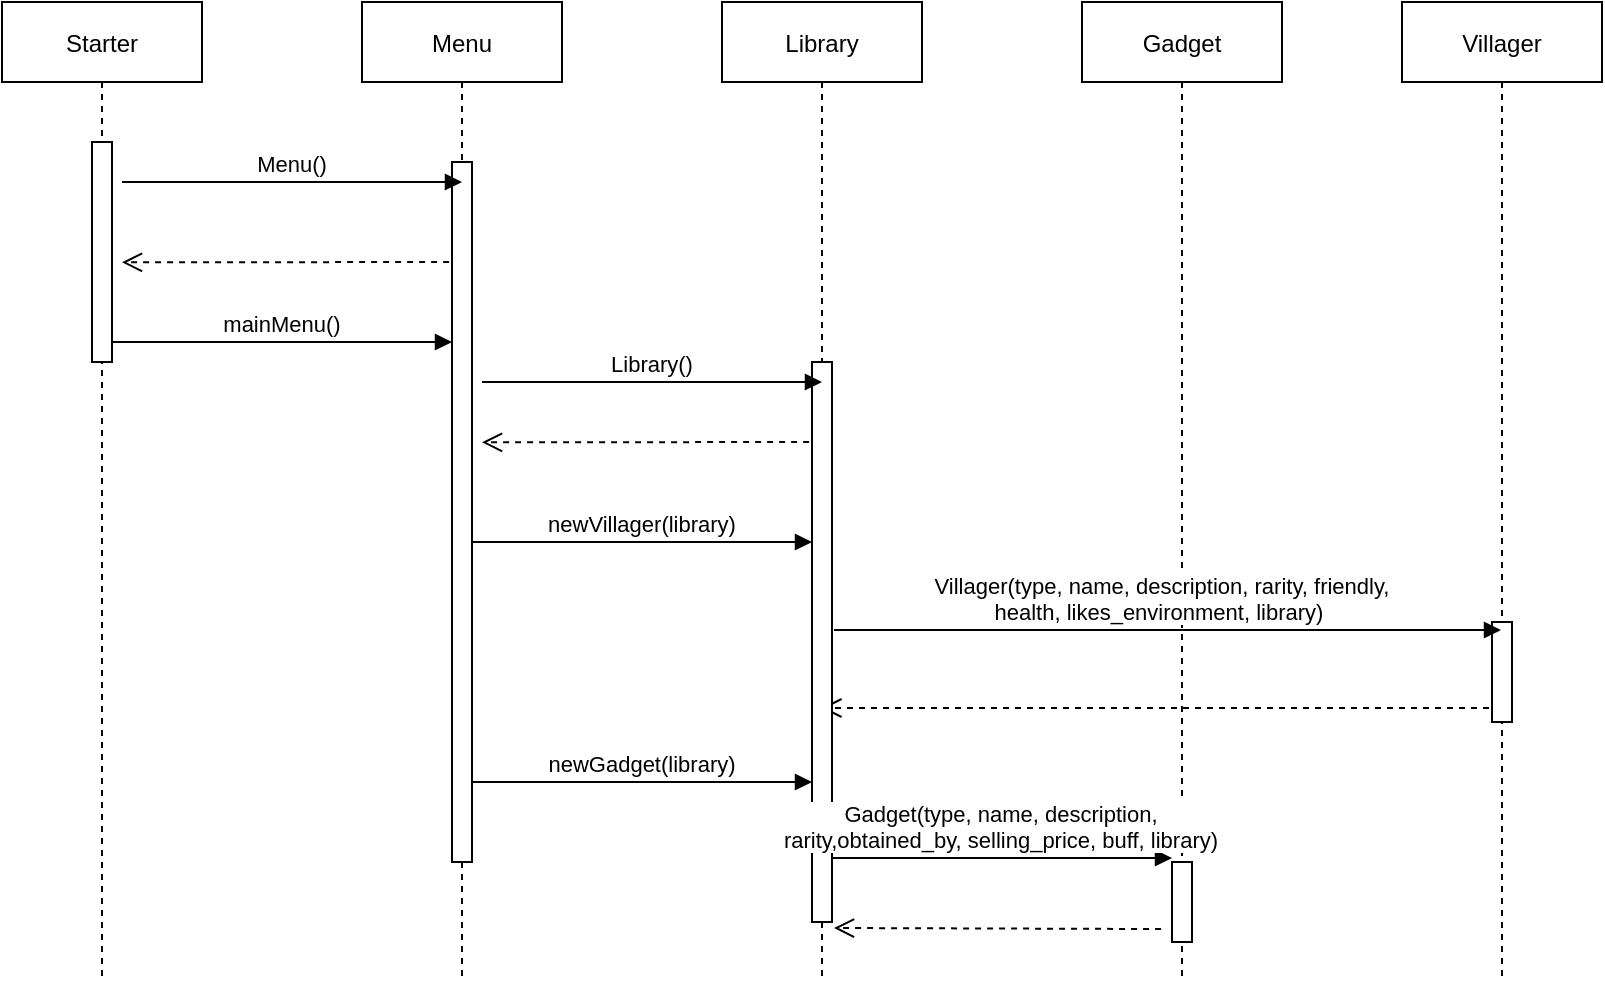 <mxfile version="20.8.5" type="device"><diagram id="kgpKYQtTHZ0yAKxKKP6v" name="Page-1"><mxGraphModel dx="1323" dy="673" grid="1" gridSize="10" guides="1" tooltips="1" connect="1" arrows="1" fold="1" page="1" pageScale="1" pageWidth="850" pageHeight="1100" math="0" shadow="0"><root><mxCell id="0"/><mxCell id="1" parent="0"/><mxCell id="3nuBFxr9cyL0pnOWT2aG-1" value="Starter" style="shape=umlLifeline;perimeter=lifelinePerimeter;container=1;collapsible=0;recursiveResize=0;rounded=0;shadow=0;strokeWidth=1;" parent="1" vertex="1"><mxGeometry x="120" y="80" width="100" height="490" as="geometry"/></mxCell><mxCell id="3nuBFxr9cyL0pnOWT2aG-2" value="" style="points=[];perimeter=orthogonalPerimeter;rounded=0;shadow=0;strokeWidth=1;" parent="3nuBFxr9cyL0pnOWT2aG-1" vertex="1"><mxGeometry x="45" y="70" width="10" height="110" as="geometry"/></mxCell><mxCell id="3nuBFxr9cyL0pnOWT2aG-5" value="Menu" style="shape=umlLifeline;perimeter=lifelinePerimeter;container=1;collapsible=0;recursiveResize=0;rounded=0;shadow=0;strokeWidth=1;" parent="1" vertex="1"><mxGeometry x="300" y="80" width="100" height="490" as="geometry"/></mxCell><mxCell id="3nuBFxr9cyL0pnOWT2aG-6" value="" style="points=[];perimeter=orthogonalPerimeter;rounded=0;shadow=0;strokeWidth=1;" parent="3nuBFxr9cyL0pnOWT2aG-5" vertex="1"><mxGeometry x="45" y="80" width="10" height="350" as="geometry"/></mxCell><mxCell id="3nuBFxr9cyL0pnOWT2aG-7" value="" style="verticalAlign=bottom;endArrow=open;dashed=1;endSize=8;shadow=0;strokeWidth=1;" parent="1" edge="1"><mxGeometry relative="1" as="geometry"><mxPoint x="529.667" y="433" as="targetPoint"/><mxPoint x="869.5" y="433" as="sourcePoint"/><mxPoint as="offset"/></mxGeometry></mxCell><mxCell id="3nuBFxr9cyL0pnOWT2aG-8" value="mainMenu()" style="verticalAlign=bottom;endArrow=block;entryX=0;entryY=0;shadow=0;strokeWidth=1;" parent="1" edge="1"><mxGeometry relative="1" as="geometry"><mxPoint x="175" y="250.0" as="sourcePoint"/><mxPoint x="345" y="250.0" as="targetPoint"/><mxPoint as="offset"/></mxGeometry></mxCell><mxCell id="xYQK4vTA8G8VE6Hw25Sf-1" value="Library" style="shape=umlLifeline;perimeter=lifelinePerimeter;container=1;collapsible=0;recursiveResize=0;rounded=0;shadow=0;strokeWidth=1;" vertex="1" parent="1"><mxGeometry x="480" y="80" width="100" height="490" as="geometry"/></mxCell><mxCell id="xYQK4vTA8G8VE6Hw25Sf-2" value="" style="points=[];perimeter=orthogonalPerimeter;rounded=0;shadow=0;strokeWidth=1;" vertex="1" parent="xYQK4vTA8G8VE6Hw25Sf-1"><mxGeometry x="45" y="180" width="10" height="280" as="geometry"/></mxCell><mxCell id="xYQK4vTA8G8VE6Hw25Sf-7" value="newVillager(library)" style="verticalAlign=bottom;endArrow=block;entryX=0;entryY=0;shadow=0;strokeWidth=1;" edge="1" parent="xYQK4vTA8G8VE6Hw25Sf-1"><mxGeometry relative="1" as="geometry"><mxPoint x="-125" y="270.0" as="sourcePoint"/><mxPoint x="45" y="270.0" as="targetPoint"/></mxGeometry></mxCell><mxCell id="xYQK4vTA8G8VE6Hw25Sf-18" value="newGadget(library)" style="verticalAlign=bottom;endArrow=block;entryX=0;entryY=0;shadow=0;strokeWidth=1;" edge="1" parent="xYQK4vTA8G8VE6Hw25Sf-1"><mxGeometry relative="1" as="geometry"><mxPoint x="-125.0" y="390.0" as="sourcePoint"/><mxPoint x="45.0" y="390.0" as="targetPoint"/></mxGeometry></mxCell><mxCell id="xYQK4vTA8G8VE6Hw25Sf-3" value="Gadget" style="shape=umlLifeline;perimeter=lifelinePerimeter;container=1;collapsible=0;recursiveResize=0;rounded=0;shadow=0;strokeWidth=1;" vertex="1" parent="1"><mxGeometry x="660" y="80" width="100" height="490" as="geometry"/></mxCell><mxCell id="xYQK4vTA8G8VE6Hw25Sf-5" value="Villager" style="shape=umlLifeline;perimeter=lifelinePerimeter;container=1;collapsible=0;recursiveResize=0;rounded=0;shadow=0;strokeWidth=1;" vertex="1" parent="1"><mxGeometry x="820" y="80" width="100" height="490" as="geometry"/></mxCell><mxCell id="xYQK4vTA8G8VE6Hw25Sf-6" value="" style="points=[];perimeter=orthogonalPerimeter;rounded=0;shadow=0;strokeWidth=1;" vertex="1" parent="xYQK4vTA8G8VE6Hw25Sf-5"><mxGeometry x="45" y="310" width="10" height="50" as="geometry"/></mxCell><mxCell id="xYQK4vTA8G8VE6Hw25Sf-9" value="Villager(type, name, description, rarity, friendly, &#10;health, likes_environment, library) " style="verticalAlign=bottom;endArrow=block;shadow=0;strokeWidth=1;" edge="1" parent="1"><mxGeometry x="-0.017" relative="1" as="geometry"><mxPoint x="536" y="394.0" as="sourcePoint"/><mxPoint x="869.5" y="394.0" as="targetPoint"/><mxPoint as="offset"/></mxGeometry></mxCell><mxCell id="xYQK4vTA8G8VE6Hw25Sf-8" value="Gadget(type, name, description,&#10; rarity,obtained_by, selling_price, buff, library) " style="verticalAlign=bottom;endArrow=block;entryX=0;entryY=0;shadow=0;strokeWidth=1;" edge="1" parent="1"><mxGeometry x="-0.004" relative="1" as="geometry"><mxPoint x="535" y="508.0" as="sourcePoint"/><mxPoint x="705" y="508.0" as="targetPoint"/><mxPoint as="offset"/></mxGeometry></mxCell><mxCell id="xYQK4vTA8G8VE6Hw25Sf-11" value="" style="verticalAlign=bottom;endArrow=open;dashed=1;endSize=8;shadow=0;strokeWidth=1;exitX=-0.145;exitY=0.842;exitDx=0;exitDy=0;exitPerimeter=0;" edge="1" parent="1"><mxGeometry relative="1" as="geometry"><mxPoint x="536" y="543" as="targetPoint"/><mxPoint x="699.55" y="543.52" as="sourcePoint"/><mxPoint as="offset"/></mxGeometry></mxCell><mxCell id="xYQK4vTA8G8VE6Hw25Sf-13" value="" style="verticalAlign=bottom;endArrow=open;dashed=1;endSize=8;shadow=0;strokeWidth=1;exitX=-0.145;exitY=0.842;exitDx=0;exitDy=0;exitPerimeter=0;" edge="1" parent="1"><mxGeometry relative="1" as="geometry"><mxPoint x="180" y="210.17" as="targetPoint"/><mxPoint x="343.55" y="210.0" as="sourcePoint"/><mxPoint as="offset"/></mxGeometry></mxCell><mxCell id="xYQK4vTA8G8VE6Hw25Sf-14" value="" style="verticalAlign=bottom;endArrow=open;dashed=1;endSize=8;shadow=0;strokeWidth=1;exitX=-0.145;exitY=0.842;exitDx=0;exitDy=0;exitPerimeter=0;" edge="1" parent="1"><mxGeometry relative="1" as="geometry"><mxPoint x="360" y="300.17" as="targetPoint"/><mxPoint x="523.55" y="300.0" as="sourcePoint"/><mxPoint as="offset"/></mxGeometry></mxCell><mxCell id="xYQK4vTA8G8VE6Hw25Sf-15" value="Menu()" style="verticalAlign=bottom;endArrow=block;entryX=0;entryY=0;shadow=0;strokeWidth=1;" edge="1" parent="1"><mxGeometry relative="1" as="geometry"><mxPoint x="180" y="170.0" as="sourcePoint"/><mxPoint x="350" y="170.0" as="targetPoint"/><mxPoint as="offset"/></mxGeometry></mxCell><mxCell id="xYQK4vTA8G8VE6Hw25Sf-16" value="Library()" style="verticalAlign=bottom;endArrow=block;entryX=0;entryY=0;shadow=0;strokeWidth=1;" edge="1" parent="1"><mxGeometry relative="1" as="geometry"><mxPoint x="360" y="270.0" as="sourcePoint"/><mxPoint x="530" y="270.0" as="targetPoint"/><mxPoint as="offset"/></mxGeometry></mxCell><mxCell id="xYQK4vTA8G8VE6Hw25Sf-4" value="" style="points=[];perimeter=orthogonalPerimeter;rounded=0;shadow=0;strokeWidth=1;" vertex="1" parent="1"><mxGeometry x="705" y="510" width="10" height="40" as="geometry"/></mxCell></root></mxGraphModel></diagram></mxfile>